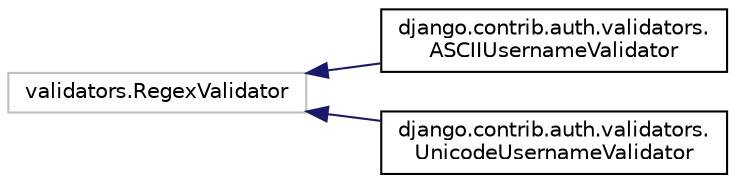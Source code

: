 digraph "Graphical Class Hierarchy"
{
 // LATEX_PDF_SIZE
  edge [fontname="Helvetica",fontsize="10",labelfontname="Helvetica",labelfontsize="10"];
  node [fontname="Helvetica",fontsize="10",shape=record];
  rankdir="LR";
  Node3173 [label="validators.RegexValidator",height=0.2,width=0.4,color="grey75", fillcolor="white", style="filled",tooltip=" "];
  Node3173 -> Node0 [dir="back",color="midnightblue",fontsize="10",style="solid",fontname="Helvetica"];
  Node0 [label="django.contrib.auth.validators.\lASCIIUsernameValidator",height=0.2,width=0.4,color="black", fillcolor="white", style="filled",URL="$classdjango_1_1contrib_1_1auth_1_1validators_1_1_a_s_c_i_i_username_validator.html",tooltip=" "];
  Node3173 -> Node3175 [dir="back",color="midnightblue",fontsize="10",style="solid",fontname="Helvetica"];
  Node3175 [label="django.contrib.auth.validators.\lUnicodeUsernameValidator",height=0.2,width=0.4,color="black", fillcolor="white", style="filled",URL="$classdjango_1_1contrib_1_1auth_1_1validators_1_1_unicode_username_validator.html",tooltip=" "];
}
